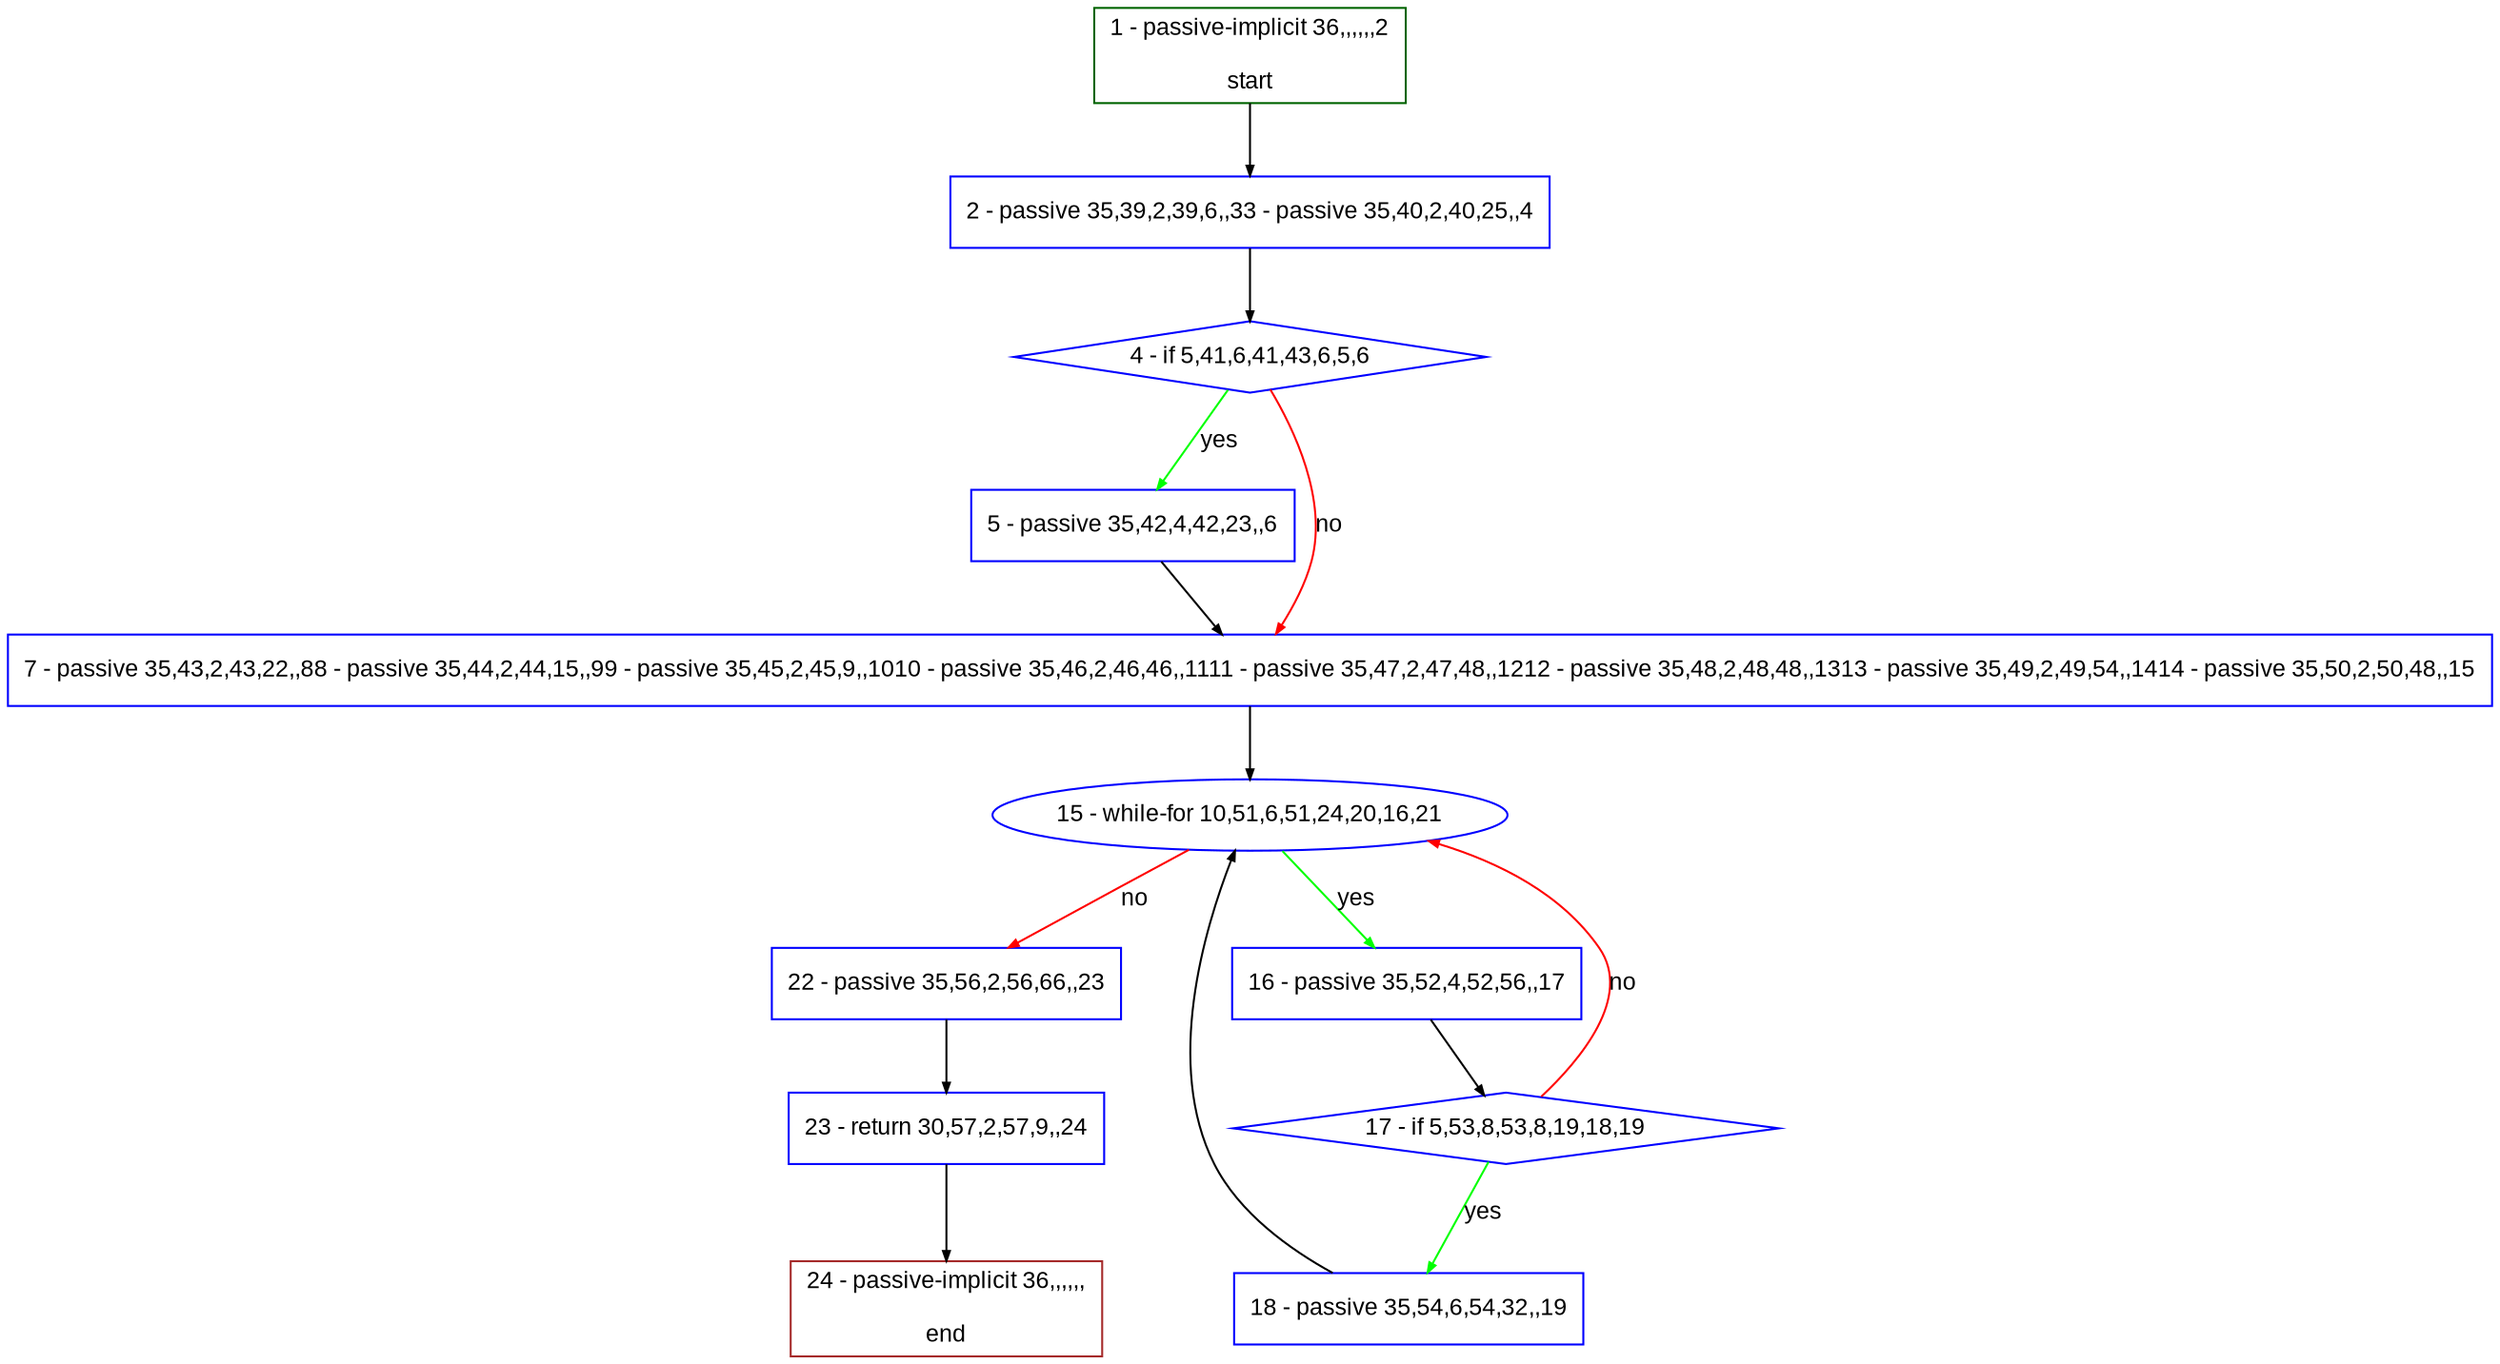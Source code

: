 digraph "" {
  graph [pack="true", label="", fontsize="12", packmode="clust", fontname="Arial", fillcolor="#FFFFCC", bgcolor="white", style="rounded,filled", compound="true"];
  node [node_initialized="no", label="", color="grey", fontsize="12", fillcolor="white", fontname="Arial", style="filled", shape="rectangle", compound="true", fixedsize="false"];
  edge [fontcolor="black", arrowhead="normal", arrowtail="none", arrowsize="0.5", ltail="", label="", color="black", fontsize="12", lhead="", fontname="Arial", dir="forward", compound="true"];
  __N1 [label="2 - passive 35,39,2,39,6,,33 - passive 35,40,2,40,25,,4", color="#0000ff", fillcolor="#ffffff", style="filled", shape="box"];
  __N2 [label="1 - passive-implicit 36,,,,,,2\n\nstart", color="#006400", fillcolor="#ffffff", style="filled", shape="box"];
  __N3 [label="4 - if 5,41,6,41,43,6,5,6", color="#0000ff", fillcolor="#ffffff", style="filled", shape="diamond"];
  __N4 [label="5 - passive 35,42,4,42,23,,6", color="#0000ff", fillcolor="#ffffff", style="filled", shape="box"];
  __N5 [label="7 - passive 35,43,2,43,22,,88 - passive 35,44,2,44,15,,99 - passive 35,45,2,45,9,,1010 - passive 35,46,2,46,46,,1111 - passive 35,47,2,47,48,,1212 - passive 35,48,2,48,48,,1313 - passive 35,49,2,49,54,,1414 - passive 35,50,2,50,48,,15", color="#0000ff", fillcolor="#ffffff", style="filled", shape="box"];
  __N6 [label="15 - while-for 10,51,6,51,24,20,16,21", color="#0000ff", fillcolor="#ffffff", style="filled", shape="oval"];
  __N7 [label="16 - passive 35,52,4,52,56,,17", color="#0000ff", fillcolor="#ffffff", style="filled", shape="box"];
  __N8 [label="22 - passive 35,56,2,56,66,,23", color="#0000ff", fillcolor="#ffffff", style="filled", shape="box"];
  __N9 [label="17 - if 5,53,8,53,8,19,18,19", color="#0000ff", fillcolor="#ffffff", style="filled", shape="diamond"];
  __N10 [label="18 - passive 35,54,6,54,32,,19", color="#0000ff", fillcolor="#ffffff", style="filled", shape="box"];
  __N11 [label="23 - return 30,57,2,57,9,,24", color="#0000ff", fillcolor="#ffffff", style="filled", shape="box"];
  __N12 [label="24 - passive-implicit 36,,,,,,\n\nend", color="#a52a2a", fillcolor="#ffffff", style="filled", shape="box"];
  __N2 -> __N1 [arrowhead="normal", arrowtail="none", color="#000000", label="", dir="forward"];
  __N1 -> __N3 [arrowhead="normal", arrowtail="none", color="#000000", label="", dir="forward"];
  __N3 -> __N4 [arrowhead="normal", arrowtail="none", color="#00ff00", label="yes", dir="forward"];
  __N3 -> __N5 [arrowhead="normal", arrowtail="none", color="#ff0000", label="no", dir="forward"];
  __N4 -> __N5 [arrowhead="normal", arrowtail="none", color="#000000", label="", dir="forward"];
  __N5 -> __N6 [arrowhead="normal", arrowtail="none", color="#000000", label="", dir="forward"];
  __N6 -> __N7 [arrowhead="normal", arrowtail="none", color="#00ff00", label="yes", dir="forward"];
  __N6 -> __N8 [arrowhead="normal", arrowtail="none", color="#ff0000", label="no", dir="forward"];
  __N7 -> __N9 [arrowhead="normal", arrowtail="none", color="#000000", label="", dir="forward"];
  __N9 -> __N6 [arrowhead="normal", arrowtail="none", color="#ff0000", label="no", dir="forward"];
  __N9 -> __N10 [arrowhead="normal", arrowtail="none", color="#00ff00", label="yes", dir="forward"];
  __N10 -> __N6 [arrowhead="normal", arrowtail="none", color="#000000", label="", dir="forward"];
  __N8 -> __N11 [arrowhead="normal", arrowtail="none", color="#000000", label="", dir="forward"];
  __N11 -> __N12 [arrowhead="normal", arrowtail="none", color="#000000", label="", dir="forward"];
}
